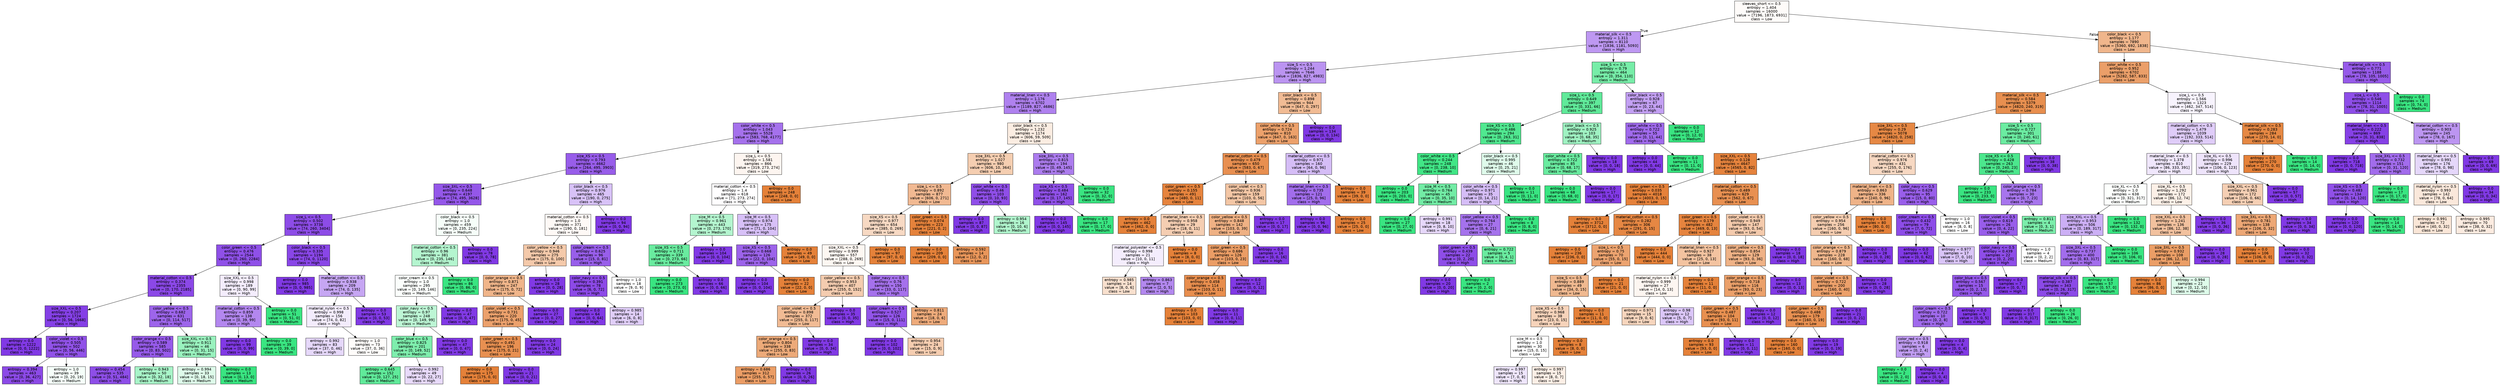 digraph Tree {
node [shape=box, style="filled", color="black", fontname="helvetica"] ;
edge [fontname="helvetica"] ;
0 [label="sleeves_short <= 0.5\nentropy = 1.404\nsamples = 16000\nvalue = [7196, 1873, 6931]\nclass = Low", fillcolor="#fefbf9"] ;
1 [label="material_silk <= 0.5\nentropy = 1.311\nsamples = 8110\nvalue = [1836, 1181, 5093]\nclass = High", fillcolor="#be98f2"] ;
0 -> 1 [labeldistance=2.5, labelangle=45, headlabel="True"] ;
2 [label="size_S <= 0.5\nentropy = 1.244\nsamples = 7646\nvalue = [1836, 827, 4983]\nclass = High", fillcolor="#bb94f1"] ;
1 -> 2 ;
3 [label="material_linen <= 0.5\nentropy = 1.176\nsamples = 6702\nvalue = [1189, 827, 4686]\nclass = High", fillcolor="#af81ef"] ;
2 -> 3 ;
4 [label="color_white <= 0.5\nentropy = 1.043\nsamples = 5528\nvalue = [583, 768, 4177]\nclass = High", fillcolor="#a571ec"] ;
3 -> 4 ;
5 [label="size_XS <= 0.5\nentropy = 0.793\nsamples = 4662\nvalue = [264, 495, 3903]\nclass = High", fillcolor="#985dea"] ;
4 -> 5 ;
6 [label="size_3XL <= 0.5\nentropy = 0.648\nsamples = 4197\nvalue = [74, 495, 3628]\nclass = High", fillcolor="#9457e9"] ;
5 -> 6 ;
7 [label="size_L <= 0.5\nentropy = 0.502\nsamples = 3738\nvalue = [74, 260, 3404]\nclass = High", fillcolor="#8d4ce7"] ;
6 -> 7 ;
8 [label="color_green <= 0.5\nentropy = 0.476\nsamples = 2544\nvalue = [0, 260, 2284]\nclass = High", fillcolor="#8f50e8"] ;
7 -> 8 ;
9 [label="material_cotton <= 0.5\nentropy = 0.374\nsamples = 2355\nvalue = [0, 170, 2185]\nclass = High", fillcolor="#8b48e7"] ;
8 -> 9 ;
10 [label="size_XXL <= 0.5\nentropy = 0.207\nsamples = 1724\nvalue = [0, 56, 1668]\nclass = High", fillcolor="#8540e6"] ;
9 -> 10 ;
11 [label="entropy = 0.0\nsamples = 1222\nvalue = [0, 0, 1222]\nclass = High", fillcolor="#8139e5"] ;
10 -> 11 ;
12 [label="color_violet <= 0.5\nentropy = 0.505\nsamples = 502\nvalue = [0, 56, 446]\nclass = High", fillcolor="#9152e8"] ;
10 -> 12 ;
13 [label="entropy = 0.394\nsamples = 463\nvalue = [0, 36, 427]\nclass = High", fillcolor="#8c4ae7"] ;
12 -> 13 ;
14 [label="entropy = 1.0\nsamples = 39\nvalue = [0, 20, 19]\nclass = Medium", fillcolor="#f5fef9"] ;
12 -> 14 ;
15 [label="color_yellow <= 0.5\nentropy = 0.682\nsamples = 631\nvalue = [0, 114, 517]\nclass = High", fillcolor="#9d65eb"] ;
9 -> 15 ;
16 [label="color_orange <= 0.5\nentropy = 0.589\nsamples = 585\nvalue = [0, 83, 502]\nclass = High", fillcolor="#965ae9"] ;
15 -> 16 ;
17 [label="entropy = 0.454\nsamples = 535\nvalue = [0, 51, 484]\nclass = High", fillcolor="#8e4ee8"] ;
16 -> 17 ;
18 [label="entropy = 0.943\nsamples = 50\nvalue = [0, 32, 18]\nclass = Medium", fillcolor="#a8f4c8"] ;
16 -> 18 ;
19 [label="size_XXL <= 0.5\nentropy = 0.911\nsamples = 46\nvalue = [0, 31, 15]\nclass = Medium", fillcolor="#99f2be"] ;
15 -> 19 ;
20 [label="entropy = 0.994\nsamples = 33\nvalue = [0, 18, 15]\nclass = Medium", fillcolor="#defbea"] ;
19 -> 20 ;
21 [label="entropy = 0.0\nsamples = 13\nvalue = [0, 13, 0]\nclass = Medium", fillcolor="#39e581"] ;
19 -> 21 ;
22 [label="size_XXL <= 0.5\nentropy = 0.998\nsamples = 189\nvalue = [0, 90, 99]\nclass = High", fillcolor="#f4edfd"] ;
8 -> 22 ;
23 [label="material_cotton <= 0.5\nentropy = 0.859\nsamples = 138\nvalue = [0, 39, 99]\nclass = High", fillcolor="#b387ef"] ;
22 -> 23 ;
24 [label="entropy = 0.0\nsamples = 99\nvalue = [0, 0, 99]\nclass = High", fillcolor="#8139e5"] ;
23 -> 24 ;
25 [label="entropy = 0.0\nsamples = 39\nvalue = [0, 39, 0]\nclass = Medium", fillcolor="#39e581"] ;
23 -> 25 ;
26 [label="entropy = 0.0\nsamples = 51\nvalue = [0, 51, 0]\nclass = Medium", fillcolor="#39e581"] ;
22 -> 26 ;
27 [label="color_black <= 0.5\nentropy = 0.335\nsamples = 1194\nvalue = [74, 0, 1120]\nclass = High", fillcolor="#8946e7"] ;
7 -> 27 ;
28 [label="entropy = 0.0\nsamples = 985\nvalue = [0, 0, 985]\nclass = High", fillcolor="#8139e5"] ;
27 -> 28 ;
29 [label="material_cotton <= 0.5\nentropy = 0.938\nsamples = 209\nvalue = [74, 0, 135]\nclass = High", fillcolor="#c6a6f3"] ;
27 -> 29 ;
30 [label="material_nylon <= 0.5\nentropy = 0.998\nsamples = 156\nvalue = [74, 0, 82]\nclass = High", fillcolor="#f3ecfc"] ;
29 -> 30 ;
31 [label="entropy = 0.992\nsamples = 83\nvalue = [37, 0, 46]\nclass = High", fillcolor="#e6d8fa"] ;
30 -> 31 ;
32 [label="entropy = 1.0\nsamples = 73\nvalue = [37, 0, 36]\nclass = Low", fillcolor="#fefcfa"] ;
30 -> 32 ;
33 [label="entropy = 0.0\nsamples = 53\nvalue = [0, 0, 53]\nclass = High", fillcolor="#8139e5"] ;
29 -> 33 ;
34 [label="color_black <= 0.5\nentropy = 1.0\nsamples = 459\nvalue = [0, 235, 224]\nclass = Medium", fillcolor="#f6fef9"] ;
6 -> 34 ;
35 [label="material_cotton <= 0.5\nentropy = 0.96\nsamples = 381\nvalue = [0, 235, 146]\nclass = Medium", fillcolor="#b4f5cf"] ;
34 -> 35 ;
36 [label="color_cream <= 0.5\nentropy = 1.0\nsamples = 295\nvalue = [0, 149, 146]\nclass = Medium", fillcolor="#fbfefc"] ;
35 -> 36 ;
37 [label="color_navy <= 0.5\nentropy = 0.97\nsamples = 248\nvalue = [0, 149, 99]\nclass = Medium", fillcolor="#bdf6d5"] ;
36 -> 37 ;
38 [label="color_blue <= 0.5\nentropy = 0.825\nsamples = 201\nvalue = [0, 149, 52]\nclass = Medium", fillcolor="#7eeead"] ;
37 -> 38 ;
39 [label="entropy = 0.645\nsamples = 152\nvalue = [0, 127, 25]\nclass = Medium", fillcolor="#60ea9a"] ;
38 -> 39 ;
40 [label="entropy = 0.992\nsamples = 49\nvalue = [0, 22, 27]\nclass = High", fillcolor="#e8dafa"] ;
38 -> 40 ;
41 [label="entropy = 0.0\nsamples = 47\nvalue = [0, 0, 47]\nclass = High", fillcolor="#8139e5"] ;
37 -> 41 ;
42 [label="entropy = 0.0\nsamples = 47\nvalue = [0, 0, 47]\nclass = High", fillcolor="#8139e5"] ;
36 -> 42 ;
43 [label="entropy = 0.0\nsamples = 86\nvalue = [0, 86, 0]\nclass = Medium", fillcolor="#39e581"] ;
35 -> 43 ;
44 [label="entropy = 0.0\nsamples = 78\nvalue = [0, 0, 78]\nclass = High", fillcolor="#8139e5"] ;
34 -> 44 ;
45 [label="color_black <= 0.5\nentropy = 0.976\nsamples = 465\nvalue = [190, 0, 275]\nclass = High", fillcolor="#d8c2f7"] ;
5 -> 45 ;
46 [label="material_cotton <= 0.5\nentropy = 1.0\nsamples = 371\nvalue = [190, 0, 181]\nclass = Low", fillcolor="#fef9f6"] ;
45 -> 46 ;
47 [label="color_yellow <= 0.5\nentropy = 0.946\nsamples = 275\nvalue = [175, 0, 100]\nclass = Low", fillcolor="#f4c9aa"] ;
46 -> 47 ;
48 [label="color_orange <= 0.5\nentropy = 0.871\nsamples = 247\nvalue = [175, 0, 72]\nclass = Low", fillcolor="#f0b58a"] ;
47 -> 48 ;
49 [label="color_violet <= 0.5\nentropy = 0.731\nsamples = 220\nvalue = [175, 0, 45]\nclass = Low", fillcolor="#eca16c"] ;
48 -> 49 ;
50 [label="color_green <= 0.5\nentropy = 0.491\nsamples = 196\nvalue = [175, 0, 21]\nclass = Low", fillcolor="#e89051"] ;
49 -> 50 ;
51 [label="entropy = 0.0\nsamples = 175\nvalue = [175, 0, 0]\nclass = Low", fillcolor="#e58139"] ;
50 -> 51 ;
52 [label="entropy = 0.0\nsamples = 21\nvalue = [0, 0, 21]\nclass = High", fillcolor="#8139e5"] ;
50 -> 52 ;
53 [label="entropy = 0.0\nsamples = 24\nvalue = [0, 0, 24]\nclass = High", fillcolor="#8139e5"] ;
49 -> 53 ;
54 [label="entropy = 0.0\nsamples = 27\nvalue = [0, 0, 27]\nclass = High", fillcolor="#8139e5"] ;
48 -> 54 ;
55 [label="entropy = 0.0\nsamples = 28\nvalue = [0, 0, 28]\nclass = High", fillcolor="#8139e5"] ;
47 -> 55 ;
56 [label="color_cream <= 0.5\nentropy = 0.625\nsamples = 96\nvalue = [15, 0, 81]\nclass = High", fillcolor="#985eea"] ;
46 -> 56 ;
57 [label="color_navy <= 0.5\nentropy = 0.391\nsamples = 78\nvalue = [6, 0, 72]\nclass = High", fillcolor="#8c49e7"] ;
56 -> 57 ;
58 [label="entropy = 0.0\nsamples = 64\nvalue = [0, 0, 64]\nclass = High", fillcolor="#8139e5"] ;
57 -> 58 ;
59 [label="entropy = 0.985\nsamples = 14\nvalue = [6, 0, 8]\nclass = High", fillcolor="#e0cef8"] ;
57 -> 59 ;
60 [label="entropy = 1.0\nsamples = 18\nvalue = [9, 0, 9]\nclass = Low", fillcolor="#ffffff"] ;
56 -> 60 ;
61 [label="entropy = 0.0\nsamples = 94\nvalue = [0, 0, 94]\nclass = High", fillcolor="#8139e5"] ;
45 -> 61 ;
62 [label="size_L <= 0.5\nentropy = 1.581\nsamples = 866\nvalue = [319, 273, 274]\nclass = Low", fillcolor="#fdf5f0"] ;
4 -> 62 ;
63 [label="material_cotton <= 0.5\nentropy = 1.4\nsamples = 618\nvalue = [71, 273, 274]\nclass = High", fillcolor="#fffeff"] ;
62 -> 63 ;
64 [label="size_M <= 0.5\nentropy = 0.961\nsamples = 443\nvalue = [0, 273, 170]\nclass = Medium", fillcolor="#b4f5cf"] ;
63 -> 64 ;
65 [label="size_XS <= 0.5\nentropy = 0.711\nsamples = 339\nvalue = [0, 273, 66]\nclass = Medium", fillcolor="#69eb9f"] ;
64 -> 65 ;
66 [label="entropy = 0.0\nsamples = 273\nvalue = [0, 273, 0]\nclass = Medium", fillcolor="#39e581"] ;
65 -> 66 ;
67 [label="entropy = 0.0\nsamples = 66\nvalue = [0, 0, 66]\nclass = High", fillcolor="#8139e5"] ;
65 -> 67 ;
68 [label="entropy = 0.0\nsamples = 104\nvalue = [0, 0, 104]\nclass = High", fillcolor="#8139e5"] ;
64 -> 68 ;
69 [label="size_M <= 0.5\nentropy = 0.974\nsamples = 175\nvalue = [71, 0, 104]\nclass = High", fillcolor="#d7c0f7"] ;
63 -> 69 ;
70 [label="size_XS <= 0.5\nentropy = 0.668\nsamples = 126\nvalue = [22, 0, 104]\nclass = High", fillcolor="#9c63ea"] ;
69 -> 70 ;
71 [label="entropy = 0.0\nsamples = 104\nvalue = [0, 0, 104]\nclass = High", fillcolor="#8139e5"] ;
70 -> 71 ;
72 [label="entropy = 0.0\nsamples = 22\nvalue = [22, 0, 0]\nclass = Low", fillcolor="#e58139"] ;
70 -> 72 ;
73 [label="entropy = 0.0\nsamples = 49\nvalue = [49, 0, 0]\nclass = Low", fillcolor="#e58139"] ;
69 -> 73 ;
74 [label="entropy = 0.0\nsamples = 248\nvalue = [248, 0, 0]\nclass = Low", fillcolor="#e58139"] ;
62 -> 74 ;
75 [label="color_black <= 0.5\nentropy = 1.232\nsamples = 1174\nvalue = [606, 59, 509]\nclass = Low", fillcolor="#fbede2"] ;
3 -> 75 ;
76 [label="size_3XL <= 0.5\nentropy = 1.027\nsamples = 980\nvalue = [606, 10, 364]\nclass = Low", fillcolor="#f5ceb1"] ;
75 -> 76 ;
77 [label="size_L <= 0.5\nentropy = 0.892\nsamples = 877\nvalue = [606, 0, 271]\nclass = Low", fillcolor="#f1b992"] ;
76 -> 77 ;
78 [label="size_XS <= 0.5\nentropy = 0.977\nsamples = 654\nvalue = [385, 0, 269]\nclass = Low", fillcolor="#f7d9c3"] ;
77 -> 78 ;
79 [label="size_XXL <= 0.5\nentropy = 0.999\nsamples = 557\nvalue = [288, 0, 269]\nclass = Low", fillcolor="#fdf7f2"] ;
78 -> 79 ;
80 [label="color_yellow <= 0.5\nentropy = 0.953\nsamples = 407\nvalue = [255, 0, 152]\nclass = Low", fillcolor="#f4ccaf"] ;
79 -> 80 ;
81 [label="color_violet <= 0.5\nentropy = 0.898\nsamples = 372\nvalue = [255, 0, 117]\nclass = Low", fillcolor="#f1bb94"] ;
80 -> 81 ;
82 [label="color_orange <= 0.5\nentropy = 0.804\nsamples = 338\nvalue = [255, 0, 83]\nclass = Low", fillcolor="#edaa79"] ;
81 -> 82 ;
83 [label="entropy = 0.686\nsamples = 312\nvalue = [255, 0, 57]\nclass = Low", fillcolor="#eb9d65"] ;
82 -> 83 ;
84 [label="entropy = 0.0\nsamples = 26\nvalue = [0, 0, 26]\nclass = High", fillcolor="#8139e5"] ;
82 -> 84 ;
85 [label="entropy = 0.0\nsamples = 34\nvalue = [0, 0, 34]\nclass = High", fillcolor="#8139e5"] ;
81 -> 85 ;
86 [label="entropy = 0.0\nsamples = 35\nvalue = [0, 0, 35]\nclass = High", fillcolor="#8139e5"] ;
80 -> 86 ;
87 [label="color_navy <= 0.5\nentropy = 0.76\nsamples = 150\nvalue = [33, 0, 117]\nclass = High", fillcolor="#a571ec"] ;
79 -> 87 ;
88 [label="color_cream <= 0.5\nentropy = 0.527\nsamples = 126\nvalue = [15, 0, 111]\nclass = High", fillcolor="#9254e9"] ;
87 -> 88 ;
89 [label="entropy = 0.0\nsamples = 102\nvalue = [0, 0, 102]\nclass = High", fillcolor="#8139e5"] ;
88 -> 89 ;
90 [label="entropy = 0.954\nsamples = 24\nvalue = [15, 0, 9]\nclass = Low", fillcolor="#f5cdb0"] ;
88 -> 90 ;
91 [label="entropy = 0.811\nsamples = 24\nvalue = [18, 0, 6]\nclass = Low", fillcolor="#eeab7b"] ;
87 -> 91 ;
92 [label="entropy = 0.0\nsamples = 97\nvalue = [97, 0, 0]\nclass = Low", fillcolor="#e58139"] ;
78 -> 92 ;
93 [label="color_green <= 0.5\nentropy = 0.074\nsamples = 223\nvalue = [221, 0, 2]\nclass = Low", fillcolor="#e5823b"] ;
77 -> 93 ;
94 [label="entropy = 0.0\nsamples = 209\nvalue = [209, 0, 0]\nclass = Low", fillcolor="#e58139"] ;
93 -> 94 ;
95 [label="entropy = 0.592\nsamples = 14\nvalue = [12, 0, 2]\nclass = Low", fillcolor="#e9965a"] ;
93 -> 95 ;
96 [label="color_white <= 0.5\nentropy = 0.46\nsamples = 103\nvalue = [0, 10, 93]\nclass = High", fillcolor="#8f4ee8"] ;
76 -> 96 ;
97 [label="entropy = 0.0\nsamples = 87\nvalue = [0, 0, 87]\nclass = High", fillcolor="#8139e5"] ;
96 -> 97 ;
98 [label="entropy = 0.954\nsamples = 16\nvalue = [0, 10, 6]\nclass = Medium", fillcolor="#b0f5cd"] ;
96 -> 98 ;
99 [label="size_3XL <= 0.5\nentropy = 0.815\nsamples = 194\nvalue = [0, 49, 145]\nclass = High", fillcolor="#ac7cee"] ;
75 -> 99 ;
100 [label="size_XS <= 0.5\nentropy = 0.484\nsamples = 162\nvalue = [0, 17, 145]\nclass = High", fillcolor="#9050e8"] ;
99 -> 100 ;
101 [label="entropy = 0.0\nsamples = 145\nvalue = [0, 0, 145]\nclass = High", fillcolor="#8139e5"] ;
100 -> 101 ;
102 [label="entropy = 0.0\nsamples = 17\nvalue = [0, 17, 0]\nclass = Medium", fillcolor="#39e581"] ;
100 -> 102 ;
103 [label="entropy = 0.0\nsamples = 32\nvalue = [0, 32, 0]\nclass = Medium", fillcolor="#39e581"] ;
99 -> 103 ;
104 [label="color_black <= 0.5\nentropy = 0.898\nsamples = 944\nvalue = [647, 0, 297]\nclass = Low", fillcolor="#f1bb94"] ;
2 -> 104 ;
105 [label="color_white <= 0.5\nentropy = 0.724\nsamples = 810\nvalue = [647, 0, 163]\nclass = Low", fillcolor="#eca16b"] ;
104 -> 105 ;
106 [label="material_cotton <= 0.5\nentropy = 0.479\nsamples = 650\nvalue = [583, 0, 67]\nclass = Low", fillcolor="#e88f50"] ;
105 -> 106 ;
107 [label="color_green <= 0.5\nentropy = 0.155\nsamples = 491\nvalue = [480, 0, 11]\nclass = Low", fillcolor="#e6843e"] ;
106 -> 107 ;
108 [label="entropy = 0.0\nsamples = 462\nvalue = [462, 0, 0]\nclass = Low", fillcolor="#e58139"] ;
107 -> 108 ;
109 [label="material_linen <= 0.5\nentropy = 0.958\nsamples = 29\nvalue = [18, 0, 11]\nclass = Low", fillcolor="#f5ceb2"] ;
107 -> 109 ;
110 [label="material_polyester <= 0.5\nentropy = 0.998\nsamples = 21\nvalue = [10, 0, 11]\nclass = High", fillcolor="#f4edfd"] ;
109 -> 110 ;
111 [label="entropy = 0.985\nsamples = 14\nvalue = [8, 0, 6]\nclass = Low", fillcolor="#f8e0ce"] ;
110 -> 111 ;
112 [label="entropy = 0.863\nsamples = 7\nvalue = [2, 0, 5]\nclass = High", fillcolor="#b388ef"] ;
110 -> 112 ;
113 [label="entropy = 0.0\nsamples = 8\nvalue = [8, 0, 0]\nclass = Low", fillcolor="#e58139"] ;
109 -> 113 ;
114 [label="color_violet <= 0.5\nentropy = 0.936\nsamples = 159\nvalue = [103, 0, 56]\nclass = Low", fillcolor="#f3c6a5"] ;
106 -> 114 ;
115 [label="color_yellow <= 0.5\nentropy = 0.848\nsamples = 142\nvalue = [103, 0, 39]\nclass = Low", fillcolor="#efb184"] ;
114 -> 115 ;
116 [label="color_green <= 0.5\nentropy = 0.686\nsamples = 126\nvalue = [103, 0, 23]\nclass = Low", fillcolor="#eb9d65"] ;
115 -> 116 ;
117 [label="color_orange <= 0.5\nentropy = 0.458\nsamples = 114\nvalue = [103, 0, 11]\nclass = Low", fillcolor="#e88e4e"] ;
116 -> 117 ;
118 [label="entropy = 0.0\nsamples = 103\nvalue = [103, 0, 0]\nclass = Low", fillcolor="#e58139"] ;
117 -> 118 ;
119 [label="entropy = 0.0\nsamples = 11\nvalue = [0, 0, 11]\nclass = High", fillcolor="#8139e5"] ;
117 -> 119 ;
120 [label="entropy = 0.0\nsamples = 12\nvalue = [0, 0, 12]\nclass = High", fillcolor="#8139e5"] ;
116 -> 120 ;
121 [label="entropy = 0.0\nsamples = 16\nvalue = [0, 0, 16]\nclass = High", fillcolor="#8139e5"] ;
115 -> 121 ;
122 [label="entropy = 0.0\nsamples = 17\nvalue = [0, 0, 17]\nclass = High", fillcolor="#8139e5"] ;
114 -> 122 ;
123 [label="material_cotton <= 0.5\nentropy = 0.971\nsamples = 160\nvalue = [64, 0, 96]\nclass = High", fillcolor="#d5bdf6"] ;
105 -> 123 ;
124 [label="material_linen <= 0.5\nentropy = 0.735\nsamples = 121\nvalue = [25, 0, 96]\nclass = High", fillcolor="#a26dec"] ;
123 -> 124 ;
125 [label="entropy = 0.0\nsamples = 96\nvalue = [0, 0, 96]\nclass = High", fillcolor="#8139e5"] ;
124 -> 125 ;
126 [label="entropy = 0.0\nsamples = 25\nvalue = [25, 0, 0]\nclass = Low", fillcolor="#e58139"] ;
124 -> 126 ;
127 [label="entropy = 0.0\nsamples = 39\nvalue = [39, 0, 0]\nclass = Low", fillcolor="#e58139"] ;
123 -> 127 ;
128 [label="entropy = 0.0\nsamples = 134\nvalue = [0, 0, 134]\nclass = High", fillcolor="#8139e5"] ;
104 -> 128 ;
129 [label="size_S <= 0.5\nentropy = 0.79\nsamples = 464\nvalue = [0, 354, 110]\nclass = Medium", fillcolor="#77eda8"] ;
1 -> 129 ;
130 [label="size_L <= 0.5\nentropy = 0.649\nsamples = 397\nvalue = [0, 331, 66]\nclass = Medium", fillcolor="#60ea9a"] ;
129 -> 130 ;
131 [label="size_XS <= 0.5\nentropy = 0.486\nsamples = 294\nvalue = [0, 263, 31]\nclass = Medium", fillcolor="#50e890"] ;
130 -> 131 ;
132 [label="color_white <= 0.5\nentropy = 0.244\nsamples = 248\nvalue = [0, 238, 10]\nclass = Medium", fillcolor="#41e686"] ;
131 -> 132 ;
133 [label="entropy = 0.0\nsamples = 203\nvalue = [0, 203, 0]\nclass = Medium", fillcolor="#39e581"] ;
132 -> 133 ;
134 [label="size_M <= 0.5\nentropy = 0.764\nsamples = 45\nvalue = [0, 35, 10]\nclass = Medium", fillcolor="#72eca5"] ;
132 -> 134 ;
135 [label="entropy = 0.0\nsamples = 27\nvalue = [0, 27, 0]\nclass = Medium", fillcolor="#39e581"] ;
134 -> 135 ;
136 [label="entropy = 0.991\nsamples = 18\nvalue = [0, 8, 10]\nclass = High", fillcolor="#e6d7fa"] ;
134 -> 136 ;
137 [label="color_black <= 0.5\nentropy = 0.995\nsamples = 46\nvalue = [0, 25, 21]\nclass = Medium", fillcolor="#dffbeb"] ;
131 -> 137 ;
138 [label="color_white <= 0.5\nentropy = 0.971\nsamples = 35\nvalue = [0, 14, 21]\nclass = High", fillcolor="#d5bdf6"] ;
137 -> 138 ;
139 [label="color_yellow <= 0.5\nentropy = 0.764\nsamples = 27\nvalue = [0, 6, 21]\nclass = High", fillcolor="#a572ec"] ;
138 -> 139 ;
140 [label="color_green <= 0.5\nentropy = 0.439\nsamples = 22\nvalue = [0, 2, 20]\nclass = High", fillcolor="#8e4de8"] ;
139 -> 140 ;
141 [label="entropy = 0.0\nsamples = 20\nvalue = [0, 0, 20]\nclass = High", fillcolor="#8139e5"] ;
140 -> 141 ;
142 [label="entropy = 0.0\nsamples = 2\nvalue = [0, 2, 0]\nclass = Medium", fillcolor="#39e581"] ;
140 -> 142 ;
143 [label="entropy = 0.722\nsamples = 5\nvalue = [0, 4, 1]\nclass = Medium", fillcolor="#6aeca0"] ;
139 -> 143 ;
144 [label="entropy = 0.0\nsamples = 8\nvalue = [0, 8, 0]\nclass = Medium", fillcolor="#39e581"] ;
138 -> 144 ;
145 [label="entropy = 0.0\nsamples = 11\nvalue = [0, 11, 0]\nclass = Medium", fillcolor="#39e581"] ;
137 -> 145 ;
146 [label="color_black <= 0.5\nentropy = 0.925\nsamples = 103\nvalue = [0, 68, 35]\nclass = Medium", fillcolor="#9ff2c2"] ;
130 -> 146 ;
147 [label="color_white <= 0.5\nentropy = 0.722\nsamples = 85\nvalue = [0, 68, 17]\nclass = Medium", fillcolor="#6aeca0"] ;
146 -> 147 ;
148 [label="entropy = 0.0\nsamples = 68\nvalue = [0, 68, 0]\nclass = Medium", fillcolor="#39e581"] ;
147 -> 148 ;
149 [label="entropy = 0.0\nsamples = 17\nvalue = [0, 0, 17]\nclass = High", fillcolor="#8139e5"] ;
147 -> 149 ;
150 [label="entropy = 0.0\nsamples = 18\nvalue = [0, 0, 18]\nclass = High", fillcolor="#8139e5"] ;
146 -> 150 ;
151 [label="color_black <= 0.5\nentropy = 0.928\nsamples = 67\nvalue = [0, 23, 44]\nclass = High", fillcolor="#c3a0f3"] ;
129 -> 151 ;
152 [label="color_white <= 0.5\nentropy = 0.722\nsamples = 55\nvalue = [0, 11, 44]\nclass = High", fillcolor="#a06aec"] ;
151 -> 152 ;
153 [label="entropy = 0.0\nsamples = 44\nvalue = [0, 0, 44]\nclass = High", fillcolor="#8139e5"] ;
152 -> 153 ;
154 [label="entropy = 0.0\nsamples = 11\nvalue = [0, 11, 0]\nclass = Medium", fillcolor="#39e581"] ;
152 -> 154 ;
155 [label="entropy = 0.0\nsamples = 12\nvalue = [0, 12, 0]\nclass = Medium", fillcolor="#39e581"] ;
151 -> 155 ;
156 [label="color_black <= 0.5\nentropy = 1.177\nsamples = 7890\nvalue = [5360, 692, 1838]\nclass = Low", fillcolor="#f0b68c"] ;
0 -> 156 [labeldistance=2.5, labelangle=-45, headlabel="False"] ;
157 [label="color_white <= 0.5\nentropy = 0.952\nsamples = 6702\nvalue = [5282, 587, 833]\nclass = Low", fillcolor="#eb9f69"] ;
156 -> 157 ;
158 [label="material_silk <= 0.5\nentropy = 0.584\nsamples = 5379\nvalue = [4820, 240, 319]\nclass = Low", fillcolor="#e88f4f"] ;
157 -> 158 ;
159 [label="size_3XL <= 0.5\nentropy = 0.29\nsamples = 5078\nvalue = [4820, 0, 258]\nclass = Low", fillcolor="#e68844"] ;
158 -> 159 ;
160 [label="size_XXL <= 0.5\nentropy = 0.128\nsamples = 4647\nvalue = [4565, 0, 82]\nclass = Low", fillcolor="#e5833d"] ;
159 -> 160 ;
161 [label="color_green <= 0.5\nentropy = 0.035\nsamples = 4018\nvalue = [4003, 0, 15]\nclass = Low", fillcolor="#e5813a"] ;
160 -> 161 ;
162 [label="entropy = 0.0\nsamples = 3712\nvalue = [3712, 0, 0]\nclass = Low", fillcolor="#e58139"] ;
161 -> 162 ;
163 [label="material_cotton <= 0.5\nentropy = 0.282\nsamples = 306\nvalue = [291, 0, 15]\nclass = Low", fillcolor="#e68743"] ;
161 -> 163 ;
164 [label="entropy = 0.0\nsamples = 236\nvalue = [236, 0, 0]\nclass = Low", fillcolor="#e58139"] ;
163 -> 164 ;
165 [label="size_L <= 0.5\nentropy = 0.75\nsamples = 70\nvalue = [55, 0, 15]\nclass = Low", fillcolor="#eca36f"] ;
163 -> 165 ;
166 [label="size_S <= 0.5\nentropy = 0.889\nsamples = 49\nvalue = [34, 0, 15]\nclass = Low", fillcolor="#f0b990"] ;
165 -> 166 ;
167 [label="size_XS <= 0.5\nentropy = 0.968\nsamples = 38\nvalue = [23, 0, 15]\nclass = Low", fillcolor="#f6d3ba"] ;
166 -> 167 ;
168 [label="size_M <= 0.5\nentropy = 1.0\nsamples = 30\nvalue = [15, 0, 15]\nclass = Low", fillcolor="#ffffff"] ;
167 -> 168 ;
169 [label="entropy = 0.997\nsamples = 15\nvalue = [7, 0, 8]\nclass = High", fillcolor="#efe6fc"] ;
168 -> 169 ;
170 [label="entropy = 0.997\nsamples = 15\nvalue = [8, 0, 7]\nclass = Low", fillcolor="#fcefe6"] ;
168 -> 170 ;
171 [label="entropy = 0.0\nsamples = 8\nvalue = [8, 0, 0]\nclass = Low", fillcolor="#e58139"] ;
167 -> 171 ;
172 [label="entropy = 0.0\nsamples = 11\nvalue = [11, 0, 0]\nclass = Low", fillcolor="#e58139"] ;
166 -> 172 ;
173 [label="entropy = 0.0\nsamples = 21\nvalue = [21, 0, 0]\nclass = Low", fillcolor="#e58139"] ;
165 -> 173 ;
174 [label="material_cotton <= 0.5\nentropy = 0.489\nsamples = 629\nvalue = [562, 0, 67]\nclass = Low", fillcolor="#e89051"] ;
160 -> 174 ;
175 [label="color_green <= 0.5\nentropy = 0.179\nsamples = 482\nvalue = [469, 0, 13]\nclass = Low", fillcolor="#e6843e"] ;
174 -> 175 ;
176 [label="entropy = 0.0\nsamples = 444\nvalue = [444, 0, 0]\nclass = Low", fillcolor="#e58139"] ;
175 -> 176 ;
177 [label="material_linen <= 0.5\nentropy = 0.927\nsamples = 38\nvalue = [25, 0, 13]\nclass = Low", fillcolor="#f3c3a0"] ;
175 -> 177 ;
178 [label="material_nylon <= 0.5\nentropy = 0.999\nsamples = 27\nvalue = [14, 0, 13]\nclass = Low", fillcolor="#fdf6f1"] ;
177 -> 178 ;
179 [label="entropy = 0.971\nsamples = 15\nvalue = [9, 0, 6]\nclass = Low", fillcolor="#f6d5bd"] ;
178 -> 179 ;
180 [label="entropy = 0.98\nsamples = 12\nvalue = [5, 0, 7]\nclass = High", fillcolor="#dbc6f8"] ;
178 -> 180 ;
181 [label="entropy = 0.0\nsamples = 11\nvalue = [11, 0, 0]\nclass = Low", fillcolor="#e58139"] ;
177 -> 181 ;
182 [label="color_violet <= 0.5\nentropy = 0.949\nsamples = 147\nvalue = [93, 0, 54]\nclass = Low", fillcolor="#f4caac"] ;
174 -> 182 ;
183 [label="color_yellow <= 0.5\nentropy = 0.854\nsamples = 129\nvalue = [93, 0, 36]\nclass = Low", fillcolor="#efb286"] ;
182 -> 183 ;
184 [label="color_orange <= 0.5\nentropy = 0.718\nsamples = 116\nvalue = [93, 0, 23]\nclass = Low", fillcolor="#eba06a"] ;
183 -> 184 ;
185 [label="color_green <= 0.5\nentropy = 0.487\nsamples = 104\nvalue = [93, 0, 11]\nclass = Low", fillcolor="#e89050"] ;
184 -> 185 ;
186 [label="entropy = 0.0\nsamples = 93\nvalue = [93, 0, 0]\nclass = Low", fillcolor="#e58139"] ;
185 -> 186 ;
187 [label="entropy = 0.0\nsamples = 11\nvalue = [0, 0, 11]\nclass = High", fillcolor="#8139e5"] ;
185 -> 187 ;
188 [label="entropy = 0.0\nsamples = 12\nvalue = [0, 0, 12]\nclass = High", fillcolor="#8139e5"] ;
184 -> 188 ;
189 [label="entropy = 0.0\nsamples = 13\nvalue = [0, 0, 13]\nclass = High", fillcolor="#8139e5"] ;
183 -> 189 ;
190 [label="entropy = 0.0\nsamples = 18\nvalue = [0, 0, 18]\nclass = High", fillcolor="#8139e5"] ;
182 -> 190 ;
191 [label="material_cotton <= 0.5\nentropy = 0.976\nsamples = 431\nvalue = [255, 0, 176]\nclass = Low", fillcolor="#f7d8c2"] ;
159 -> 191 ;
192 [label="material_linen <= 0.5\nentropy = 0.863\nsamples = 336\nvalue = [240, 0, 96]\nclass = Low", fillcolor="#efb388"] ;
191 -> 192 ;
193 [label="color_yellow <= 0.5\nentropy = 0.954\nsamples = 256\nvalue = [160, 0, 96]\nclass = Low", fillcolor="#f5cdb0"] ;
192 -> 193 ;
194 [label="color_orange <= 0.5\nentropy = 0.879\nsamples = 228\nvalue = [160, 0, 68]\nclass = Low", fillcolor="#f0b78d"] ;
193 -> 194 ;
195 [label="color_violet <= 0.5\nentropy = 0.722\nsamples = 200\nvalue = [160, 0, 40]\nclass = Low", fillcolor="#eca06a"] ;
194 -> 195 ;
196 [label="color_green <= 0.5\nentropy = 0.488\nsamples = 179\nvalue = [160, 0, 19]\nclass = Low", fillcolor="#e89051"] ;
195 -> 196 ;
197 [label="entropy = 0.0\nsamples = 160\nvalue = [160, 0, 0]\nclass = Low", fillcolor="#e58139"] ;
196 -> 197 ;
198 [label="entropy = 0.0\nsamples = 19\nvalue = [0, 0, 19]\nclass = High", fillcolor="#8139e5"] ;
196 -> 198 ;
199 [label="entropy = 0.0\nsamples = 21\nvalue = [0, 0, 21]\nclass = High", fillcolor="#8139e5"] ;
195 -> 199 ;
200 [label="entropy = 0.0\nsamples = 28\nvalue = [0, 0, 28]\nclass = High", fillcolor="#8139e5"] ;
194 -> 200 ;
201 [label="entropy = 0.0\nsamples = 28\nvalue = [0, 0, 28]\nclass = High", fillcolor="#8139e5"] ;
193 -> 201 ;
202 [label="entropy = 0.0\nsamples = 80\nvalue = [80, 0, 0]\nclass = Low", fillcolor="#e58139"] ;
192 -> 202 ;
203 [label="color_navy <= 0.5\nentropy = 0.629\nsamples = 95\nvalue = [15, 0, 80]\nclass = High", fillcolor="#995eea"] ;
191 -> 203 ;
204 [label="color_cream <= 0.5\nentropy = 0.432\nsamples = 79\nvalue = [7, 0, 72]\nclass = High", fillcolor="#8d4ce8"] ;
203 -> 204 ;
205 [label="entropy = 0.0\nsamples = 62\nvalue = [0, 0, 62]\nclass = High", fillcolor="#8139e5"] ;
204 -> 205 ;
206 [label="entropy = 0.977\nsamples = 17\nvalue = [7, 0, 10]\nclass = High", fillcolor="#d9c4f7"] ;
204 -> 206 ;
207 [label="entropy = 1.0\nsamples = 16\nvalue = [8, 0, 8]\nclass = Low", fillcolor="#ffffff"] ;
203 -> 207 ;
208 [label="size_S <= 0.5\nentropy = 0.727\nsamples = 301\nvalue = [0, 240, 61]\nclass = Medium", fillcolor="#6beca1"] ;
158 -> 208 ;
209 [label="size_XS <= 0.5\nentropy = 0.428\nsamples = 263\nvalue = [0, 240, 23]\nclass = Medium", fillcolor="#4ce78d"] ;
208 -> 209 ;
210 [label="entropy = 0.0\nsamples = 233\nvalue = [0, 233, 0]\nclass = Medium", fillcolor="#39e581"] ;
209 -> 210 ;
211 [label="color_orange <= 0.5\nentropy = 0.784\nsamples = 30\nvalue = [0, 7, 23]\nclass = High", fillcolor="#a775ed"] ;
209 -> 211 ;
212 [label="color_violet <= 0.5\nentropy = 0.619\nsamples = 26\nvalue = [0, 4, 22]\nclass = High", fillcolor="#985dea"] ;
211 -> 212 ;
213 [label="color_navy <= 0.5\nentropy = 0.439\nsamples = 22\nvalue = [0, 2, 20]\nclass = High", fillcolor="#8e4de8"] ;
212 -> 213 ;
214 [label="color_blue <= 0.5\nentropy = 0.567\nsamples = 15\nvalue = [0, 2, 13]\nclass = High", fillcolor="#9457e9"] ;
213 -> 214 ;
215 [label="color_cream <= 0.5\nentropy = 0.722\nsamples = 10\nvalue = [0, 2, 8]\nclass = High", fillcolor="#a06aec"] ;
214 -> 215 ;
216 [label="color_red <= 0.5\nentropy = 0.918\nsamples = 6\nvalue = [0, 2, 4]\nclass = High", fillcolor="#c09cf2"] ;
215 -> 216 ;
217 [label="entropy = 0.0\nsamples = 2\nvalue = [0, 2, 0]\nclass = Medium", fillcolor="#39e581"] ;
216 -> 217 ;
218 [label="entropy = 0.0\nsamples = 4\nvalue = [0, 0, 4]\nclass = High", fillcolor="#8139e5"] ;
216 -> 218 ;
219 [label="entropy = 0.0\nsamples = 4\nvalue = [0, 0, 4]\nclass = High", fillcolor="#8139e5"] ;
215 -> 219 ;
220 [label="entropy = 0.0\nsamples = 5\nvalue = [0, 0, 5]\nclass = High", fillcolor="#8139e5"] ;
214 -> 220 ;
221 [label="entropy = 0.0\nsamples = 7\nvalue = [0, 0, 7]\nclass = High", fillcolor="#8139e5"] ;
213 -> 221 ;
222 [label="entropy = 1.0\nsamples = 4\nvalue = [0, 2, 2]\nclass = Medium", fillcolor="#ffffff"] ;
212 -> 222 ;
223 [label="entropy = 0.811\nsamples = 4\nvalue = [0, 3, 1]\nclass = Medium", fillcolor="#7beeab"] ;
211 -> 223 ;
224 [label="entropy = 0.0\nsamples = 38\nvalue = [0, 0, 38]\nclass = High", fillcolor="#8139e5"] ;
208 -> 224 ;
225 [label="size_L <= 0.5\nentropy = 1.566\nsamples = 1323\nvalue = [462, 347, 514]\nclass = High", fillcolor="#f7f3fd"] ;
157 -> 225 ;
226 [label="material_cotton <= 0.5\nentropy = 1.479\nsamples = 1039\nvalue = [192, 333, 514]\nclass = High", fillcolor="#dfccf8"] ;
225 -> 226 ;
227 [label="material_linen <= 0.5\nentropy = 1.378\nsamples = 810\nvalue = [86, 333, 391]\nclass = High", fillcolor="#f0e7fc"] ;
226 -> 227 ;
228 [label="size_XL <= 0.5\nentropy = 1.0\nsamples = 638\nvalue = [0, 321, 317]\nclass = Medium", fillcolor="#fdfffd"] ;
227 -> 228 ;
229 [label="size_XXL <= 0.5\nentropy = 0.953\nsamples = 506\nvalue = [0, 189, 317]\nclass = High", fillcolor="#ccaff5"] ;
228 -> 229 ;
230 [label="size_3XL <= 0.5\nentropy = 0.737\nsamples = 400\nvalue = [0, 83, 317]\nclass = High", fillcolor="#a26dec"] ;
229 -> 230 ;
231 [label="material_silk <= 0.5\nentropy = 0.387\nsamples = 343\nvalue = [0, 26, 317]\nclass = High", fillcolor="#8b49e7"] ;
230 -> 231 ;
232 [label="entropy = 0.0\nsamples = 317\nvalue = [0, 0, 317]\nclass = High", fillcolor="#8139e5"] ;
231 -> 232 ;
233 [label="entropy = 0.0\nsamples = 26\nvalue = [0, 26, 0]\nclass = Medium", fillcolor="#39e581"] ;
231 -> 233 ;
234 [label="entropy = 0.0\nsamples = 57\nvalue = [0, 57, 0]\nclass = Medium", fillcolor="#39e581"] ;
230 -> 234 ;
235 [label="entropy = 0.0\nsamples = 106\nvalue = [0, 106, 0]\nclass = Medium", fillcolor="#39e581"] ;
229 -> 235 ;
236 [label="entropy = 0.0\nsamples = 132\nvalue = [0, 132, 0]\nclass = Medium", fillcolor="#39e581"] ;
228 -> 236 ;
237 [label="size_XL <= 0.5\nentropy = 1.292\nsamples = 172\nvalue = [86, 12, 74]\nclass = Low", fillcolor="#fcf0e7"] ;
227 -> 237 ;
238 [label="size_XXL <= 0.5\nentropy = 1.241\nsamples = 136\nvalue = [86, 12, 38]\nclass = Low", fillcolor="#f2c19e"] ;
237 -> 238 ;
239 [label="size_3XL <= 0.5\nentropy = 0.932\nsamples = 108\nvalue = [86, 12, 10]\nclass = Low", fillcolor="#eb9e66"] ;
238 -> 239 ;
240 [label="entropy = 0.0\nsamples = 86\nvalue = [86, 0, 0]\nclass = Low", fillcolor="#e58139"] ;
239 -> 240 ;
241 [label="entropy = 0.994\nsamples = 22\nvalue = [0, 12, 10]\nclass = Medium", fillcolor="#defbea"] ;
239 -> 241 ;
242 [label="entropy = 0.0\nsamples = 28\nvalue = [0, 0, 28]\nclass = High", fillcolor="#8139e5"] ;
238 -> 242 ;
243 [label="entropy = 0.0\nsamples = 36\nvalue = [0, 0, 36]\nclass = High", fillcolor="#8139e5"] ;
237 -> 243 ;
244 [label="size_XL <= 0.5\nentropy = 0.996\nsamples = 229\nvalue = [106, 0, 123]\nclass = High", fillcolor="#eee4fb"] ;
226 -> 244 ;
245 [label="size_XXL <= 0.5\nentropy = 0.961\nsamples = 172\nvalue = [106, 0, 66]\nclass = Low", fillcolor="#f5cfb4"] ;
244 -> 245 ;
246 [label="size_3XL <= 0.5\nentropy = 0.781\nsamples = 138\nvalue = [106, 0, 32]\nclass = Low", fillcolor="#eda775"] ;
245 -> 246 ;
247 [label="entropy = 0.0\nsamples = 106\nvalue = [106, 0, 0]\nclass = Low", fillcolor="#e58139"] ;
246 -> 247 ;
248 [label="entropy = 0.0\nsamples = 32\nvalue = [0, 0, 32]\nclass = High", fillcolor="#8139e5"] ;
246 -> 248 ;
249 [label="entropy = 0.0\nsamples = 34\nvalue = [0, 0, 34]\nclass = High", fillcolor="#8139e5"] ;
245 -> 249 ;
250 [label="entropy = 0.0\nsamples = 57\nvalue = [0, 0, 57]\nclass = High", fillcolor="#8139e5"] ;
244 -> 250 ;
251 [label="material_silk <= 0.5\nentropy = 0.283\nsamples = 284\nvalue = [270, 14, 0]\nclass = Low", fillcolor="#e68843"] ;
225 -> 251 ;
252 [label="entropy = 0.0\nsamples = 270\nvalue = [270, 0, 0]\nclass = Low", fillcolor="#e58139"] ;
251 -> 252 ;
253 [label="entropy = 0.0\nsamples = 14\nvalue = [0, 14, 0]\nclass = Medium", fillcolor="#39e581"] ;
251 -> 253 ;
254 [label="material_silk <= 0.5\nentropy = 0.771\nsamples = 1188\nvalue = [78, 105, 1005]\nclass = High", fillcolor="#965ae9"] ;
156 -> 254 ;
255 [label="size_L <= 0.5\nentropy = 0.546\nsamples = 1114\nvalue = [78, 31, 1005]\nclass = High", fillcolor="#8e4ee8"] ;
254 -> 255 ;
256 [label="material_linen <= 0.5\nentropy = 0.222\nsamples = 869\nvalue = [0, 31, 838]\nclass = High", fillcolor="#8640e6"] ;
255 -> 256 ;
257 [label="entropy = 0.0\nsamples = 718\nvalue = [0, 0, 718]\nclass = High", fillcolor="#8139e5"] ;
256 -> 257 ;
258 [label="size_3XL <= 0.5\nentropy = 0.732\nsamples = 151\nvalue = [0, 31, 120]\nclass = High", fillcolor="#a26cec"] ;
256 -> 258 ;
259 [label="size_XS <= 0.5\nentropy = 0.483\nsamples = 134\nvalue = [0, 14, 120]\nclass = High", fillcolor="#9050e8"] ;
258 -> 259 ;
260 [label="entropy = 0.0\nsamples = 120\nvalue = [0, 0, 120]\nclass = High", fillcolor="#8139e5"] ;
259 -> 260 ;
261 [label="entropy = 0.0\nsamples = 14\nvalue = [0, 14, 0]\nclass = Medium", fillcolor="#39e581"] ;
259 -> 261 ;
262 [label="entropy = 0.0\nsamples = 17\nvalue = [0, 17, 0]\nclass = Medium", fillcolor="#39e581"] ;
258 -> 262 ;
263 [label="material_cotton <= 0.5\nentropy = 0.903\nsamples = 245\nvalue = [78, 0, 167]\nclass = High", fillcolor="#bc95f1"] ;
255 -> 263 ;
264 [label="material_linen <= 0.5\nentropy = 0.991\nsamples = 176\nvalue = [78, 0, 98]\nclass = High", fillcolor="#e5d7fa"] ;
263 -> 264 ;
265 [label="material_nylon <= 0.5\nentropy = 0.993\nsamples = 142\nvalue = [78, 0, 64]\nclass = Low", fillcolor="#fae8db"] ;
264 -> 265 ;
266 [label="entropy = 0.991\nsamples = 72\nvalue = [40, 0, 32]\nclass = Low", fillcolor="#fae6d7"] ;
265 -> 266 ;
267 [label="entropy = 0.995\nsamples = 70\nvalue = [38, 0, 32]\nclass = Low", fillcolor="#fbebe0"] ;
265 -> 267 ;
268 [label="entropy = 0.0\nsamples = 34\nvalue = [0, 0, 34]\nclass = High", fillcolor="#8139e5"] ;
264 -> 268 ;
269 [label="entropy = 0.0\nsamples = 69\nvalue = [0, 0, 69]\nclass = High", fillcolor="#8139e5"] ;
263 -> 269 ;
270 [label="entropy = 0.0\nsamples = 74\nvalue = [0, 74, 0]\nclass = Medium", fillcolor="#39e581"] ;
254 -> 270 ;
}